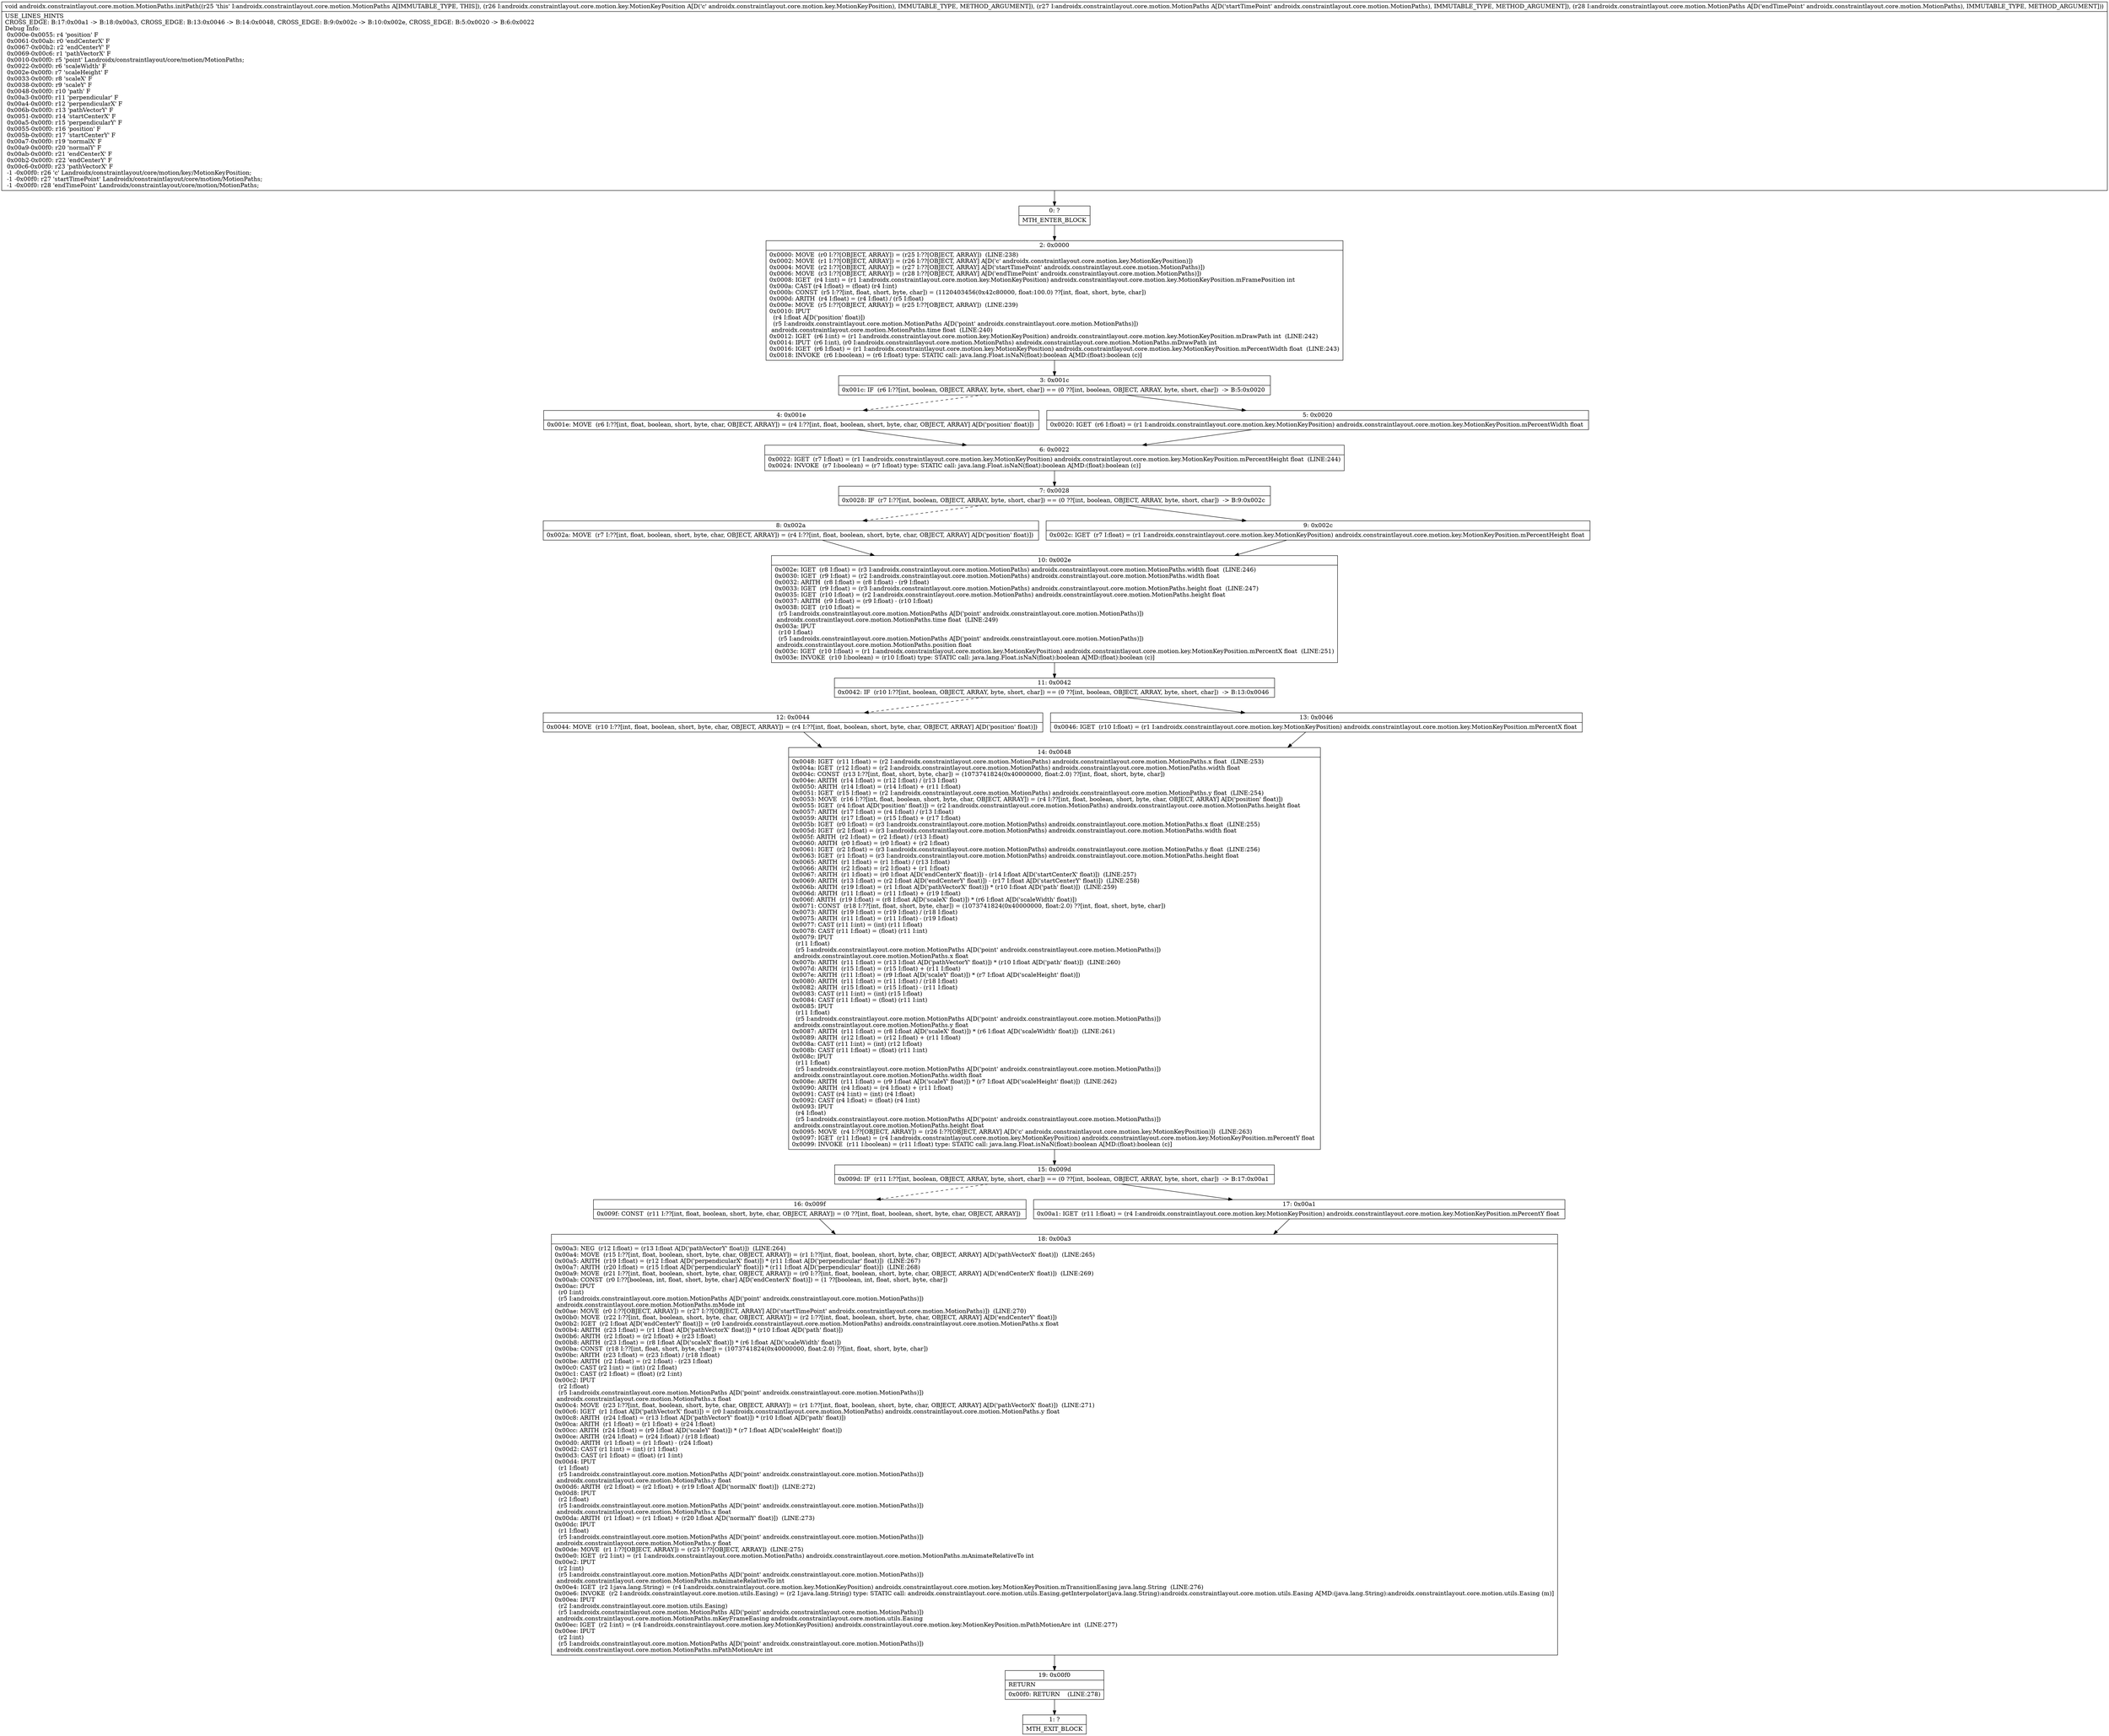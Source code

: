 digraph "CFG forandroidx.constraintlayout.core.motion.MotionPaths.initPath(Landroidx\/constraintlayout\/core\/motion\/key\/MotionKeyPosition;Landroidx\/constraintlayout\/core\/motion\/MotionPaths;Landroidx\/constraintlayout\/core\/motion\/MotionPaths;)V" {
Node_0 [shape=record,label="{0\:\ ?|MTH_ENTER_BLOCK\l}"];
Node_2 [shape=record,label="{2\:\ 0x0000|0x0000: MOVE  (r0 I:??[OBJECT, ARRAY]) = (r25 I:??[OBJECT, ARRAY])  (LINE:238)\l0x0002: MOVE  (r1 I:??[OBJECT, ARRAY]) = (r26 I:??[OBJECT, ARRAY] A[D('c' androidx.constraintlayout.core.motion.key.MotionKeyPosition)]) \l0x0004: MOVE  (r2 I:??[OBJECT, ARRAY]) = (r27 I:??[OBJECT, ARRAY] A[D('startTimePoint' androidx.constraintlayout.core.motion.MotionPaths)]) \l0x0006: MOVE  (r3 I:??[OBJECT, ARRAY]) = (r28 I:??[OBJECT, ARRAY] A[D('endTimePoint' androidx.constraintlayout.core.motion.MotionPaths)]) \l0x0008: IGET  (r4 I:int) = (r1 I:androidx.constraintlayout.core.motion.key.MotionKeyPosition) androidx.constraintlayout.core.motion.key.MotionKeyPosition.mFramePosition int \l0x000a: CAST (r4 I:float) = (float) (r4 I:int) \l0x000b: CONST  (r5 I:??[int, float, short, byte, char]) = (1120403456(0x42c80000, float:100.0) ??[int, float, short, byte, char]) \l0x000d: ARITH  (r4 I:float) = (r4 I:float) \/ (r5 I:float) \l0x000e: MOVE  (r5 I:??[OBJECT, ARRAY]) = (r25 I:??[OBJECT, ARRAY])  (LINE:239)\l0x0010: IPUT  \l  (r4 I:float A[D('position' float)])\l  (r5 I:androidx.constraintlayout.core.motion.MotionPaths A[D('point' androidx.constraintlayout.core.motion.MotionPaths)])\l androidx.constraintlayout.core.motion.MotionPaths.time float  (LINE:240)\l0x0012: IGET  (r6 I:int) = (r1 I:androidx.constraintlayout.core.motion.key.MotionKeyPosition) androidx.constraintlayout.core.motion.key.MotionKeyPosition.mDrawPath int  (LINE:242)\l0x0014: IPUT  (r6 I:int), (r0 I:androidx.constraintlayout.core.motion.MotionPaths) androidx.constraintlayout.core.motion.MotionPaths.mDrawPath int \l0x0016: IGET  (r6 I:float) = (r1 I:androidx.constraintlayout.core.motion.key.MotionKeyPosition) androidx.constraintlayout.core.motion.key.MotionKeyPosition.mPercentWidth float  (LINE:243)\l0x0018: INVOKE  (r6 I:boolean) = (r6 I:float) type: STATIC call: java.lang.Float.isNaN(float):boolean A[MD:(float):boolean (c)]\l}"];
Node_3 [shape=record,label="{3\:\ 0x001c|0x001c: IF  (r6 I:??[int, boolean, OBJECT, ARRAY, byte, short, char]) == (0 ??[int, boolean, OBJECT, ARRAY, byte, short, char])  \-\> B:5:0x0020 \l}"];
Node_4 [shape=record,label="{4\:\ 0x001e|0x001e: MOVE  (r6 I:??[int, float, boolean, short, byte, char, OBJECT, ARRAY]) = (r4 I:??[int, float, boolean, short, byte, char, OBJECT, ARRAY] A[D('position' float)]) \l}"];
Node_6 [shape=record,label="{6\:\ 0x0022|0x0022: IGET  (r7 I:float) = (r1 I:androidx.constraintlayout.core.motion.key.MotionKeyPosition) androidx.constraintlayout.core.motion.key.MotionKeyPosition.mPercentHeight float  (LINE:244)\l0x0024: INVOKE  (r7 I:boolean) = (r7 I:float) type: STATIC call: java.lang.Float.isNaN(float):boolean A[MD:(float):boolean (c)]\l}"];
Node_7 [shape=record,label="{7\:\ 0x0028|0x0028: IF  (r7 I:??[int, boolean, OBJECT, ARRAY, byte, short, char]) == (0 ??[int, boolean, OBJECT, ARRAY, byte, short, char])  \-\> B:9:0x002c \l}"];
Node_8 [shape=record,label="{8\:\ 0x002a|0x002a: MOVE  (r7 I:??[int, float, boolean, short, byte, char, OBJECT, ARRAY]) = (r4 I:??[int, float, boolean, short, byte, char, OBJECT, ARRAY] A[D('position' float)]) \l}"];
Node_10 [shape=record,label="{10\:\ 0x002e|0x002e: IGET  (r8 I:float) = (r3 I:androidx.constraintlayout.core.motion.MotionPaths) androidx.constraintlayout.core.motion.MotionPaths.width float  (LINE:246)\l0x0030: IGET  (r9 I:float) = (r2 I:androidx.constraintlayout.core.motion.MotionPaths) androidx.constraintlayout.core.motion.MotionPaths.width float \l0x0032: ARITH  (r8 I:float) = (r8 I:float) \- (r9 I:float) \l0x0033: IGET  (r9 I:float) = (r3 I:androidx.constraintlayout.core.motion.MotionPaths) androidx.constraintlayout.core.motion.MotionPaths.height float  (LINE:247)\l0x0035: IGET  (r10 I:float) = (r2 I:androidx.constraintlayout.core.motion.MotionPaths) androidx.constraintlayout.core.motion.MotionPaths.height float \l0x0037: ARITH  (r9 I:float) = (r9 I:float) \- (r10 I:float) \l0x0038: IGET  (r10 I:float) = \l  (r5 I:androidx.constraintlayout.core.motion.MotionPaths A[D('point' androidx.constraintlayout.core.motion.MotionPaths)])\l androidx.constraintlayout.core.motion.MotionPaths.time float  (LINE:249)\l0x003a: IPUT  \l  (r10 I:float)\l  (r5 I:androidx.constraintlayout.core.motion.MotionPaths A[D('point' androidx.constraintlayout.core.motion.MotionPaths)])\l androidx.constraintlayout.core.motion.MotionPaths.position float \l0x003c: IGET  (r10 I:float) = (r1 I:androidx.constraintlayout.core.motion.key.MotionKeyPosition) androidx.constraintlayout.core.motion.key.MotionKeyPosition.mPercentX float  (LINE:251)\l0x003e: INVOKE  (r10 I:boolean) = (r10 I:float) type: STATIC call: java.lang.Float.isNaN(float):boolean A[MD:(float):boolean (c)]\l}"];
Node_11 [shape=record,label="{11\:\ 0x0042|0x0042: IF  (r10 I:??[int, boolean, OBJECT, ARRAY, byte, short, char]) == (0 ??[int, boolean, OBJECT, ARRAY, byte, short, char])  \-\> B:13:0x0046 \l}"];
Node_12 [shape=record,label="{12\:\ 0x0044|0x0044: MOVE  (r10 I:??[int, float, boolean, short, byte, char, OBJECT, ARRAY]) = (r4 I:??[int, float, boolean, short, byte, char, OBJECT, ARRAY] A[D('position' float)]) \l}"];
Node_14 [shape=record,label="{14\:\ 0x0048|0x0048: IGET  (r11 I:float) = (r2 I:androidx.constraintlayout.core.motion.MotionPaths) androidx.constraintlayout.core.motion.MotionPaths.x float  (LINE:253)\l0x004a: IGET  (r12 I:float) = (r2 I:androidx.constraintlayout.core.motion.MotionPaths) androidx.constraintlayout.core.motion.MotionPaths.width float \l0x004c: CONST  (r13 I:??[int, float, short, byte, char]) = (1073741824(0x40000000, float:2.0) ??[int, float, short, byte, char]) \l0x004e: ARITH  (r14 I:float) = (r12 I:float) \/ (r13 I:float) \l0x0050: ARITH  (r14 I:float) = (r14 I:float) + (r11 I:float) \l0x0051: IGET  (r15 I:float) = (r2 I:androidx.constraintlayout.core.motion.MotionPaths) androidx.constraintlayout.core.motion.MotionPaths.y float  (LINE:254)\l0x0053: MOVE  (r16 I:??[int, float, boolean, short, byte, char, OBJECT, ARRAY]) = (r4 I:??[int, float, boolean, short, byte, char, OBJECT, ARRAY] A[D('position' float)]) \l0x0055: IGET  (r4 I:float A[D('position' float)]) = (r2 I:androidx.constraintlayout.core.motion.MotionPaths) androidx.constraintlayout.core.motion.MotionPaths.height float \l0x0057: ARITH  (r17 I:float) = (r4 I:float) \/ (r13 I:float) \l0x0059: ARITH  (r17 I:float) = (r15 I:float) + (r17 I:float) \l0x005b: IGET  (r0 I:float) = (r3 I:androidx.constraintlayout.core.motion.MotionPaths) androidx.constraintlayout.core.motion.MotionPaths.x float  (LINE:255)\l0x005d: IGET  (r2 I:float) = (r3 I:androidx.constraintlayout.core.motion.MotionPaths) androidx.constraintlayout.core.motion.MotionPaths.width float \l0x005f: ARITH  (r2 I:float) = (r2 I:float) \/ (r13 I:float) \l0x0060: ARITH  (r0 I:float) = (r0 I:float) + (r2 I:float) \l0x0061: IGET  (r2 I:float) = (r3 I:androidx.constraintlayout.core.motion.MotionPaths) androidx.constraintlayout.core.motion.MotionPaths.y float  (LINE:256)\l0x0063: IGET  (r1 I:float) = (r3 I:androidx.constraintlayout.core.motion.MotionPaths) androidx.constraintlayout.core.motion.MotionPaths.height float \l0x0065: ARITH  (r1 I:float) = (r1 I:float) \/ (r13 I:float) \l0x0066: ARITH  (r2 I:float) = (r2 I:float) + (r1 I:float) \l0x0067: ARITH  (r1 I:float) = (r0 I:float A[D('endCenterX' float)]) \- (r14 I:float A[D('startCenterX' float)])  (LINE:257)\l0x0069: ARITH  (r13 I:float) = (r2 I:float A[D('endCenterY' float)]) \- (r17 I:float A[D('startCenterY' float)])  (LINE:258)\l0x006b: ARITH  (r19 I:float) = (r1 I:float A[D('pathVectorX' float)]) * (r10 I:float A[D('path' float)])  (LINE:259)\l0x006d: ARITH  (r11 I:float) = (r11 I:float) + (r19 I:float) \l0x006f: ARITH  (r19 I:float) = (r8 I:float A[D('scaleX' float)]) * (r6 I:float A[D('scaleWidth' float)]) \l0x0071: CONST  (r18 I:??[int, float, short, byte, char]) = (1073741824(0x40000000, float:2.0) ??[int, float, short, byte, char]) \l0x0073: ARITH  (r19 I:float) = (r19 I:float) \/ (r18 I:float) \l0x0075: ARITH  (r11 I:float) = (r11 I:float) \- (r19 I:float) \l0x0077: CAST (r11 I:int) = (int) (r11 I:float) \l0x0078: CAST (r11 I:float) = (float) (r11 I:int) \l0x0079: IPUT  \l  (r11 I:float)\l  (r5 I:androidx.constraintlayout.core.motion.MotionPaths A[D('point' androidx.constraintlayout.core.motion.MotionPaths)])\l androidx.constraintlayout.core.motion.MotionPaths.x float \l0x007b: ARITH  (r11 I:float) = (r13 I:float A[D('pathVectorY' float)]) * (r10 I:float A[D('path' float)])  (LINE:260)\l0x007d: ARITH  (r15 I:float) = (r15 I:float) + (r11 I:float) \l0x007e: ARITH  (r11 I:float) = (r9 I:float A[D('scaleY' float)]) * (r7 I:float A[D('scaleHeight' float)]) \l0x0080: ARITH  (r11 I:float) = (r11 I:float) \/ (r18 I:float) \l0x0082: ARITH  (r15 I:float) = (r15 I:float) \- (r11 I:float) \l0x0083: CAST (r11 I:int) = (int) (r15 I:float) \l0x0084: CAST (r11 I:float) = (float) (r11 I:int) \l0x0085: IPUT  \l  (r11 I:float)\l  (r5 I:androidx.constraintlayout.core.motion.MotionPaths A[D('point' androidx.constraintlayout.core.motion.MotionPaths)])\l androidx.constraintlayout.core.motion.MotionPaths.y float \l0x0087: ARITH  (r11 I:float) = (r8 I:float A[D('scaleX' float)]) * (r6 I:float A[D('scaleWidth' float)])  (LINE:261)\l0x0089: ARITH  (r12 I:float) = (r12 I:float) + (r11 I:float) \l0x008a: CAST (r11 I:int) = (int) (r12 I:float) \l0x008b: CAST (r11 I:float) = (float) (r11 I:int) \l0x008c: IPUT  \l  (r11 I:float)\l  (r5 I:androidx.constraintlayout.core.motion.MotionPaths A[D('point' androidx.constraintlayout.core.motion.MotionPaths)])\l androidx.constraintlayout.core.motion.MotionPaths.width float \l0x008e: ARITH  (r11 I:float) = (r9 I:float A[D('scaleY' float)]) * (r7 I:float A[D('scaleHeight' float)])  (LINE:262)\l0x0090: ARITH  (r4 I:float) = (r4 I:float) + (r11 I:float) \l0x0091: CAST (r4 I:int) = (int) (r4 I:float) \l0x0092: CAST (r4 I:float) = (float) (r4 I:int) \l0x0093: IPUT  \l  (r4 I:float)\l  (r5 I:androidx.constraintlayout.core.motion.MotionPaths A[D('point' androidx.constraintlayout.core.motion.MotionPaths)])\l androidx.constraintlayout.core.motion.MotionPaths.height float \l0x0095: MOVE  (r4 I:??[OBJECT, ARRAY]) = (r26 I:??[OBJECT, ARRAY] A[D('c' androidx.constraintlayout.core.motion.key.MotionKeyPosition)])  (LINE:263)\l0x0097: IGET  (r11 I:float) = (r4 I:androidx.constraintlayout.core.motion.key.MotionKeyPosition) androidx.constraintlayout.core.motion.key.MotionKeyPosition.mPercentY float \l0x0099: INVOKE  (r11 I:boolean) = (r11 I:float) type: STATIC call: java.lang.Float.isNaN(float):boolean A[MD:(float):boolean (c)]\l}"];
Node_15 [shape=record,label="{15\:\ 0x009d|0x009d: IF  (r11 I:??[int, boolean, OBJECT, ARRAY, byte, short, char]) == (0 ??[int, boolean, OBJECT, ARRAY, byte, short, char])  \-\> B:17:0x00a1 \l}"];
Node_16 [shape=record,label="{16\:\ 0x009f|0x009f: CONST  (r11 I:??[int, float, boolean, short, byte, char, OBJECT, ARRAY]) = (0 ??[int, float, boolean, short, byte, char, OBJECT, ARRAY]) \l}"];
Node_18 [shape=record,label="{18\:\ 0x00a3|0x00a3: NEG  (r12 I:float) = (r13 I:float A[D('pathVectorY' float)])  (LINE:264)\l0x00a4: MOVE  (r15 I:??[int, float, boolean, short, byte, char, OBJECT, ARRAY]) = (r1 I:??[int, float, boolean, short, byte, char, OBJECT, ARRAY] A[D('pathVectorX' float)])  (LINE:265)\l0x00a5: ARITH  (r19 I:float) = (r12 I:float A[D('perpendicularX' float)]) * (r11 I:float A[D('perpendicular' float)])  (LINE:267)\l0x00a7: ARITH  (r20 I:float) = (r15 I:float A[D('perpendicularY' float)]) * (r11 I:float A[D('perpendicular' float)])  (LINE:268)\l0x00a9: MOVE  (r21 I:??[int, float, boolean, short, byte, char, OBJECT, ARRAY]) = (r0 I:??[int, float, boolean, short, byte, char, OBJECT, ARRAY] A[D('endCenterX' float)])  (LINE:269)\l0x00ab: CONST  (r0 I:??[boolean, int, float, short, byte, char] A[D('endCenterX' float)]) = (1 ??[boolean, int, float, short, byte, char]) \l0x00ac: IPUT  \l  (r0 I:int)\l  (r5 I:androidx.constraintlayout.core.motion.MotionPaths A[D('point' androidx.constraintlayout.core.motion.MotionPaths)])\l androidx.constraintlayout.core.motion.MotionPaths.mMode int \l0x00ae: MOVE  (r0 I:??[OBJECT, ARRAY]) = (r27 I:??[OBJECT, ARRAY] A[D('startTimePoint' androidx.constraintlayout.core.motion.MotionPaths)])  (LINE:270)\l0x00b0: MOVE  (r22 I:??[int, float, boolean, short, byte, char, OBJECT, ARRAY]) = (r2 I:??[int, float, boolean, short, byte, char, OBJECT, ARRAY] A[D('endCenterY' float)]) \l0x00b2: IGET  (r2 I:float A[D('endCenterY' float)]) = (r0 I:androidx.constraintlayout.core.motion.MotionPaths) androidx.constraintlayout.core.motion.MotionPaths.x float \l0x00b4: ARITH  (r23 I:float) = (r1 I:float A[D('pathVectorX' float)]) * (r10 I:float A[D('path' float)]) \l0x00b6: ARITH  (r2 I:float) = (r2 I:float) + (r23 I:float) \l0x00b8: ARITH  (r23 I:float) = (r8 I:float A[D('scaleX' float)]) * (r6 I:float A[D('scaleWidth' float)]) \l0x00ba: CONST  (r18 I:??[int, float, short, byte, char]) = (1073741824(0x40000000, float:2.0) ??[int, float, short, byte, char]) \l0x00bc: ARITH  (r23 I:float) = (r23 I:float) \/ (r18 I:float) \l0x00be: ARITH  (r2 I:float) = (r2 I:float) \- (r23 I:float) \l0x00c0: CAST (r2 I:int) = (int) (r2 I:float) \l0x00c1: CAST (r2 I:float) = (float) (r2 I:int) \l0x00c2: IPUT  \l  (r2 I:float)\l  (r5 I:androidx.constraintlayout.core.motion.MotionPaths A[D('point' androidx.constraintlayout.core.motion.MotionPaths)])\l androidx.constraintlayout.core.motion.MotionPaths.x float \l0x00c4: MOVE  (r23 I:??[int, float, boolean, short, byte, char, OBJECT, ARRAY]) = (r1 I:??[int, float, boolean, short, byte, char, OBJECT, ARRAY] A[D('pathVectorX' float)])  (LINE:271)\l0x00c6: IGET  (r1 I:float A[D('pathVectorX' float)]) = (r0 I:androidx.constraintlayout.core.motion.MotionPaths) androidx.constraintlayout.core.motion.MotionPaths.y float \l0x00c8: ARITH  (r24 I:float) = (r13 I:float A[D('pathVectorY' float)]) * (r10 I:float A[D('path' float)]) \l0x00ca: ARITH  (r1 I:float) = (r1 I:float) + (r24 I:float) \l0x00cc: ARITH  (r24 I:float) = (r9 I:float A[D('scaleY' float)]) * (r7 I:float A[D('scaleHeight' float)]) \l0x00ce: ARITH  (r24 I:float) = (r24 I:float) \/ (r18 I:float) \l0x00d0: ARITH  (r1 I:float) = (r1 I:float) \- (r24 I:float) \l0x00d2: CAST (r1 I:int) = (int) (r1 I:float) \l0x00d3: CAST (r1 I:float) = (float) (r1 I:int) \l0x00d4: IPUT  \l  (r1 I:float)\l  (r5 I:androidx.constraintlayout.core.motion.MotionPaths A[D('point' androidx.constraintlayout.core.motion.MotionPaths)])\l androidx.constraintlayout.core.motion.MotionPaths.y float \l0x00d6: ARITH  (r2 I:float) = (r2 I:float) + (r19 I:float A[D('normalX' float)])  (LINE:272)\l0x00d8: IPUT  \l  (r2 I:float)\l  (r5 I:androidx.constraintlayout.core.motion.MotionPaths A[D('point' androidx.constraintlayout.core.motion.MotionPaths)])\l androidx.constraintlayout.core.motion.MotionPaths.x float \l0x00da: ARITH  (r1 I:float) = (r1 I:float) + (r20 I:float A[D('normalY' float)])  (LINE:273)\l0x00dc: IPUT  \l  (r1 I:float)\l  (r5 I:androidx.constraintlayout.core.motion.MotionPaths A[D('point' androidx.constraintlayout.core.motion.MotionPaths)])\l androidx.constraintlayout.core.motion.MotionPaths.y float \l0x00de: MOVE  (r1 I:??[OBJECT, ARRAY]) = (r25 I:??[OBJECT, ARRAY])  (LINE:275)\l0x00e0: IGET  (r2 I:int) = (r1 I:androidx.constraintlayout.core.motion.MotionPaths) androidx.constraintlayout.core.motion.MotionPaths.mAnimateRelativeTo int \l0x00e2: IPUT  \l  (r2 I:int)\l  (r5 I:androidx.constraintlayout.core.motion.MotionPaths A[D('point' androidx.constraintlayout.core.motion.MotionPaths)])\l androidx.constraintlayout.core.motion.MotionPaths.mAnimateRelativeTo int \l0x00e4: IGET  (r2 I:java.lang.String) = (r4 I:androidx.constraintlayout.core.motion.key.MotionKeyPosition) androidx.constraintlayout.core.motion.key.MotionKeyPosition.mTransitionEasing java.lang.String  (LINE:276)\l0x00e6: INVOKE  (r2 I:androidx.constraintlayout.core.motion.utils.Easing) = (r2 I:java.lang.String) type: STATIC call: androidx.constraintlayout.core.motion.utils.Easing.getInterpolator(java.lang.String):androidx.constraintlayout.core.motion.utils.Easing A[MD:(java.lang.String):androidx.constraintlayout.core.motion.utils.Easing (m)]\l0x00ea: IPUT  \l  (r2 I:androidx.constraintlayout.core.motion.utils.Easing)\l  (r5 I:androidx.constraintlayout.core.motion.MotionPaths A[D('point' androidx.constraintlayout.core.motion.MotionPaths)])\l androidx.constraintlayout.core.motion.MotionPaths.mKeyFrameEasing androidx.constraintlayout.core.motion.utils.Easing \l0x00ec: IGET  (r2 I:int) = (r4 I:androidx.constraintlayout.core.motion.key.MotionKeyPosition) androidx.constraintlayout.core.motion.key.MotionKeyPosition.mPathMotionArc int  (LINE:277)\l0x00ee: IPUT  \l  (r2 I:int)\l  (r5 I:androidx.constraintlayout.core.motion.MotionPaths A[D('point' androidx.constraintlayout.core.motion.MotionPaths)])\l androidx.constraintlayout.core.motion.MotionPaths.mPathMotionArc int \l}"];
Node_19 [shape=record,label="{19\:\ 0x00f0|RETURN\l|0x00f0: RETURN    (LINE:278)\l}"];
Node_1 [shape=record,label="{1\:\ ?|MTH_EXIT_BLOCK\l}"];
Node_17 [shape=record,label="{17\:\ 0x00a1|0x00a1: IGET  (r11 I:float) = (r4 I:androidx.constraintlayout.core.motion.key.MotionKeyPosition) androidx.constraintlayout.core.motion.key.MotionKeyPosition.mPercentY float \l}"];
Node_13 [shape=record,label="{13\:\ 0x0046|0x0046: IGET  (r10 I:float) = (r1 I:androidx.constraintlayout.core.motion.key.MotionKeyPosition) androidx.constraintlayout.core.motion.key.MotionKeyPosition.mPercentX float \l}"];
Node_9 [shape=record,label="{9\:\ 0x002c|0x002c: IGET  (r7 I:float) = (r1 I:androidx.constraintlayout.core.motion.key.MotionKeyPosition) androidx.constraintlayout.core.motion.key.MotionKeyPosition.mPercentHeight float \l}"];
Node_5 [shape=record,label="{5\:\ 0x0020|0x0020: IGET  (r6 I:float) = (r1 I:androidx.constraintlayout.core.motion.key.MotionKeyPosition) androidx.constraintlayout.core.motion.key.MotionKeyPosition.mPercentWidth float \l}"];
MethodNode[shape=record,label="{void androidx.constraintlayout.core.motion.MotionPaths.initPath((r25 'this' I:androidx.constraintlayout.core.motion.MotionPaths A[IMMUTABLE_TYPE, THIS]), (r26 I:androidx.constraintlayout.core.motion.key.MotionKeyPosition A[D('c' androidx.constraintlayout.core.motion.key.MotionKeyPosition), IMMUTABLE_TYPE, METHOD_ARGUMENT]), (r27 I:androidx.constraintlayout.core.motion.MotionPaths A[D('startTimePoint' androidx.constraintlayout.core.motion.MotionPaths), IMMUTABLE_TYPE, METHOD_ARGUMENT]), (r28 I:androidx.constraintlayout.core.motion.MotionPaths A[D('endTimePoint' androidx.constraintlayout.core.motion.MotionPaths), IMMUTABLE_TYPE, METHOD_ARGUMENT]))  | USE_LINES_HINTS\lCROSS_EDGE: B:17:0x00a1 \-\> B:18:0x00a3, CROSS_EDGE: B:13:0x0046 \-\> B:14:0x0048, CROSS_EDGE: B:9:0x002c \-\> B:10:0x002e, CROSS_EDGE: B:5:0x0020 \-\> B:6:0x0022\lDebug Info:\l  0x000e\-0x0055: r4 'position' F\l  0x0061\-0x00ab: r0 'endCenterX' F\l  0x0067\-0x00b2: r2 'endCenterY' F\l  0x0069\-0x00c6: r1 'pathVectorX' F\l  0x0010\-0x00f0: r5 'point' Landroidx\/constraintlayout\/core\/motion\/MotionPaths;\l  0x0022\-0x00f0: r6 'scaleWidth' F\l  0x002e\-0x00f0: r7 'scaleHeight' F\l  0x0033\-0x00f0: r8 'scaleX' F\l  0x0038\-0x00f0: r9 'scaleY' F\l  0x0048\-0x00f0: r10 'path' F\l  0x00a3\-0x00f0: r11 'perpendicular' F\l  0x00a4\-0x00f0: r12 'perpendicularX' F\l  0x006b\-0x00f0: r13 'pathVectorY' F\l  0x0051\-0x00f0: r14 'startCenterX' F\l  0x00a5\-0x00f0: r15 'perpendicularY' F\l  0x0055\-0x00f0: r16 'position' F\l  0x005b\-0x00f0: r17 'startCenterY' F\l  0x00a7\-0x00f0: r19 'normalX' F\l  0x00a9\-0x00f0: r20 'normalY' F\l  0x00ab\-0x00f0: r21 'endCenterX' F\l  0x00b2\-0x00f0: r22 'endCenterY' F\l  0x00c6\-0x00f0: r23 'pathVectorX' F\l  \-1 \-0x00f0: r26 'c' Landroidx\/constraintlayout\/core\/motion\/key\/MotionKeyPosition;\l  \-1 \-0x00f0: r27 'startTimePoint' Landroidx\/constraintlayout\/core\/motion\/MotionPaths;\l  \-1 \-0x00f0: r28 'endTimePoint' Landroidx\/constraintlayout\/core\/motion\/MotionPaths;\l}"];
MethodNode -> Node_0;Node_0 -> Node_2;
Node_2 -> Node_3;
Node_3 -> Node_4[style=dashed];
Node_3 -> Node_5;
Node_4 -> Node_6;
Node_6 -> Node_7;
Node_7 -> Node_8[style=dashed];
Node_7 -> Node_9;
Node_8 -> Node_10;
Node_10 -> Node_11;
Node_11 -> Node_12[style=dashed];
Node_11 -> Node_13;
Node_12 -> Node_14;
Node_14 -> Node_15;
Node_15 -> Node_16[style=dashed];
Node_15 -> Node_17;
Node_16 -> Node_18;
Node_18 -> Node_19;
Node_19 -> Node_1;
Node_17 -> Node_18;
Node_13 -> Node_14;
Node_9 -> Node_10;
Node_5 -> Node_6;
}

